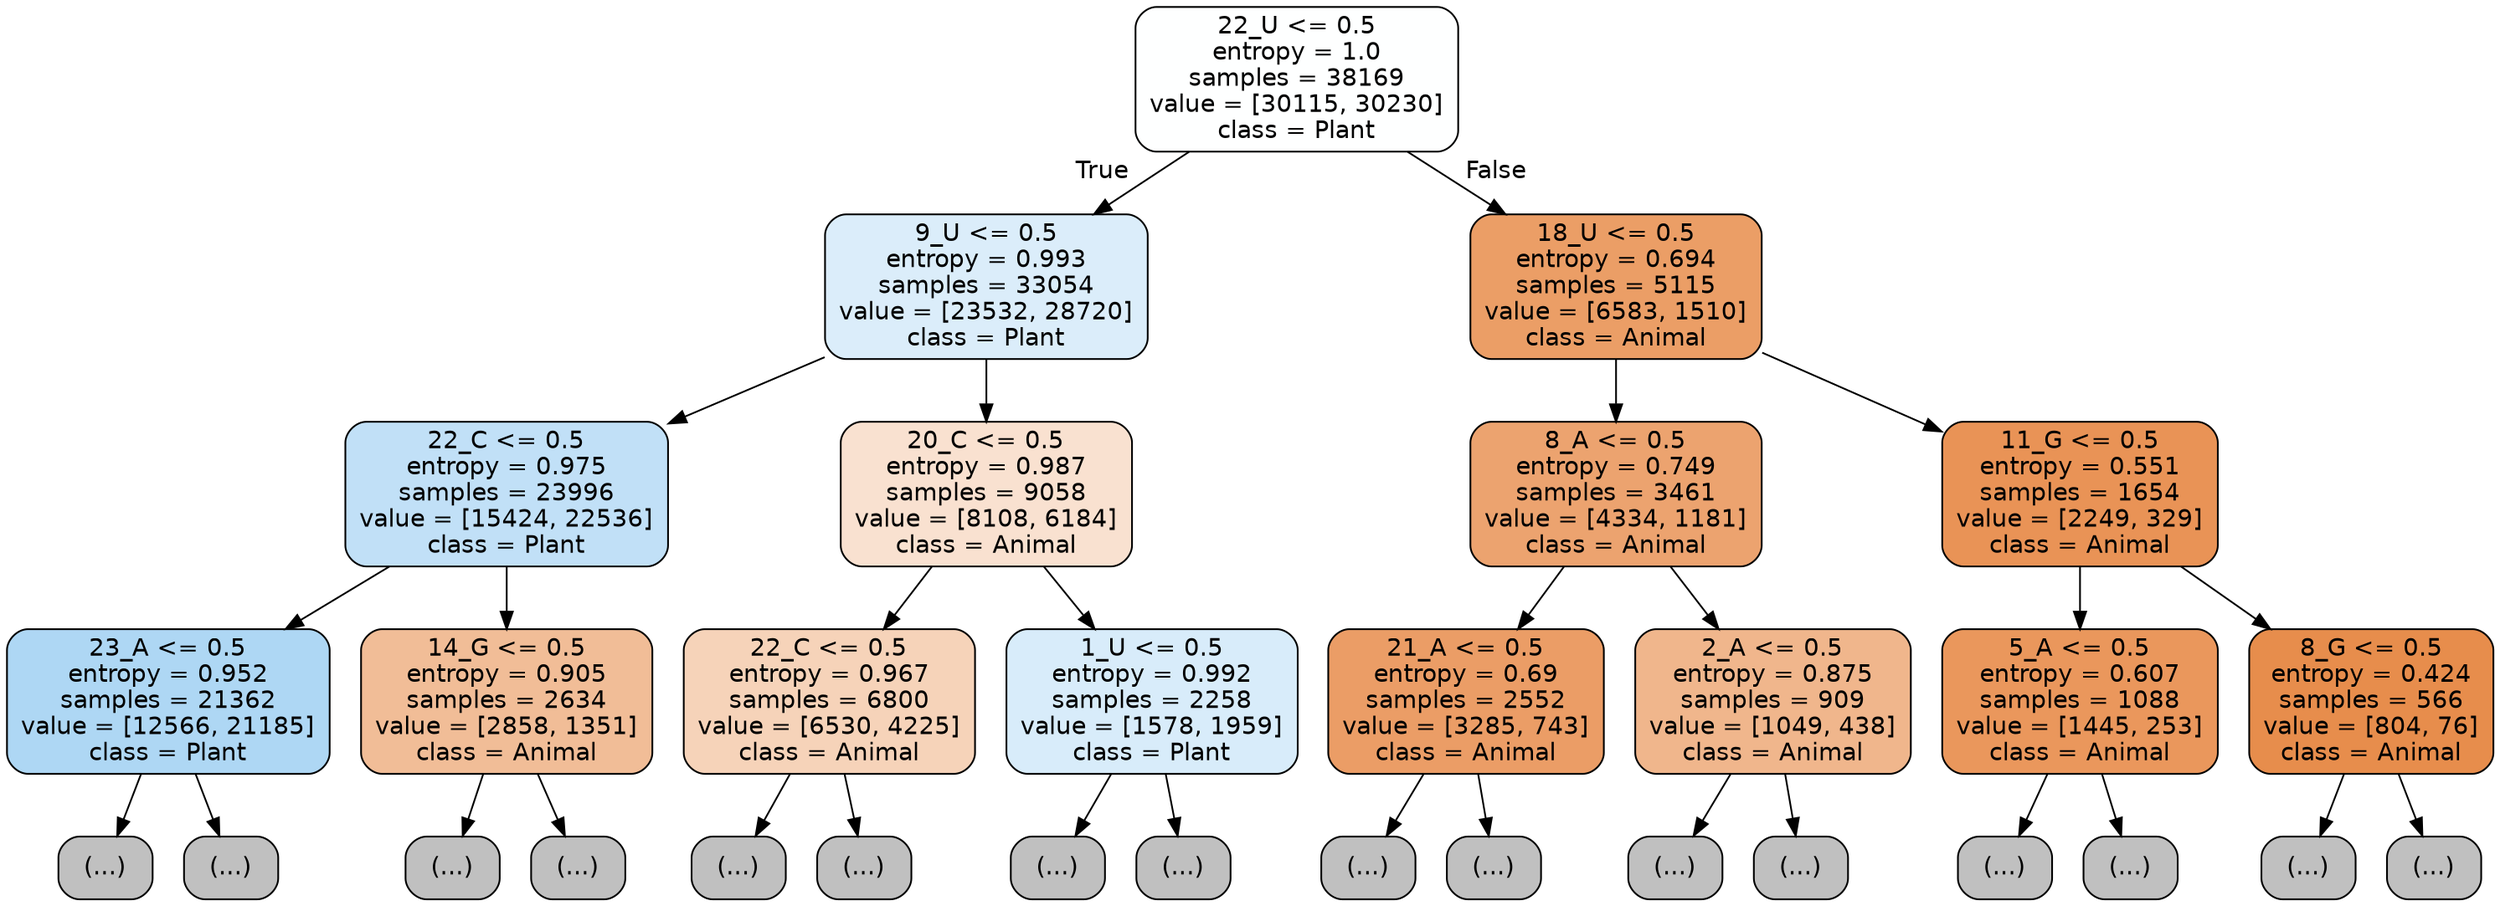 digraph Tree {
node [shape=box, style="filled, rounded", color="black", fontname="helvetica"] ;
edge [fontname="helvetica"] ;
0 [label="22_U <= 0.5\nentropy = 1.0\nsamples = 38169\nvalue = [30115, 30230]\nclass = Plant", fillcolor="#feffff"] ;
1 [label="9_U <= 0.5\nentropy = 0.993\nsamples = 33054\nvalue = [23532, 28720]\nclass = Plant", fillcolor="#dbedfa"] ;
0 -> 1 [labeldistance=2.5, labelangle=45, headlabel="True"] ;
2 [label="22_C <= 0.5\nentropy = 0.975\nsamples = 23996\nvalue = [15424, 22536]\nclass = Plant", fillcolor="#c1e0f7"] ;
1 -> 2 ;
3 [label="23_A <= 0.5\nentropy = 0.952\nsamples = 21362\nvalue = [12566, 21185]\nclass = Plant", fillcolor="#aed7f4"] ;
2 -> 3 ;
4 [label="(...)", fillcolor="#C0C0C0"] ;
3 -> 4 ;
8733 [label="(...)", fillcolor="#C0C0C0"] ;
3 -> 8733 ;
9012 [label="14_G <= 0.5\nentropy = 0.905\nsamples = 2634\nvalue = [2858, 1351]\nclass = Animal", fillcolor="#f1bd97"] ;
2 -> 9012 ;
9013 [label="(...)", fillcolor="#C0C0C0"] ;
9012 -> 9013 ;
10066 [label="(...)", fillcolor="#C0C0C0"] ;
9012 -> 10066 ;
10387 [label="20_C <= 0.5\nentropy = 0.987\nsamples = 9058\nvalue = [8108, 6184]\nclass = Animal", fillcolor="#f9e1d0"] ;
1 -> 10387 ;
10388 [label="22_C <= 0.5\nentropy = 0.967\nsamples = 6800\nvalue = [6530, 4225]\nclass = Animal", fillcolor="#f6d3b9"] ;
10387 -> 10388 ;
10389 [label="(...)", fillcolor="#C0C0C0"] ;
10388 -> 10389 ;
13270 [label="(...)", fillcolor="#C0C0C0"] ;
10388 -> 13270 ;
13703 [label="1_U <= 0.5\nentropy = 0.992\nsamples = 2258\nvalue = [1578, 1959]\nclass = Plant", fillcolor="#d8ecfa"] ;
10387 -> 13703 ;
13704 [label="(...)", fillcolor="#C0C0C0"] ;
13703 -> 13704 ;
14215 [label="(...)", fillcolor="#C0C0C0"] ;
13703 -> 14215 ;
14640 [label="18_U <= 0.5\nentropy = 0.694\nsamples = 5115\nvalue = [6583, 1510]\nclass = Animal", fillcolor="#eb9e66"] ;
0 -> 14640 [labeldistance=2.5, labelangle=-45, headlabel="False"] ;
14641 [label="8_A <= 0.5\nentropy = 0.749\nsamples = 3461\nvalue = [4334, 1181]\nclass = Animal", fillcolor="#eca36f"] ;
14640 -> 14641 ;
14642 [label="21_A <= 0.5\nentropy = 0.69\nsamples = 2552\nvalue = [3285, 743]\nclass = Animal", fillcolor="#eb9d66"] ;
14641 -> 14642 ;
14643 [label="(...)", fillcolor="#C0C0C0"] ;
14642 -> 14643 ;
15448 [label="(...)", fillcolor="#C0C0C0"] ;
14642 -> 15448 ;
15697 [label="2_A <= 0.5\nentropy = 0.875\nsamples = 909\nvalue = [1049, 438]\nclass = Animal", fillcolor="#f0b68c"] ;
14641 -> 15697 ;
15698 [label="(...)", fillcolor="#C0C0C0"] ;
15697 -> 15698 ;
16011 [label="(...)", fillcolor="#C0C0C0"] ;
15697 -> 16011 ;
16120 [label="11_G <= 0.5\nentropy = 0.551\nsamples = 1654\nvalue = [2249, 329]\nclass = Animal", fillcolor="#e99356"] ;
14640 -> 16120 ;
16121 [label="5_A <= 0.5\nentropy = 0.607\nsamples = 1088\nvalue = [1445, 253]\nclass = Animal", fillcolor="#ea975c"] ;
16120 -> 16121 ;
16122 [label="(...)", fillcolor="#C0C0C0"] ;
16121 -> 16122 ;
16437 [label="(...)", fillcolor="#C0C0C0"] ;
16121 -> 16437 ;
16514 [label="8_G <= 0.5\nentropy = 0.424\nsamples = 566\nvalue = [804, 76]\nclass = Animal", fillcolor="#e78d4c"] ;
16120 -> 16514 ;
16515 [label="(...)", fillcolor="#C0C0C0"] ;
16514 -> 16515 ;
16622 [label="(...)", fillcolor="#C0C0C0"] ;
16514 -> 16622 ;
}